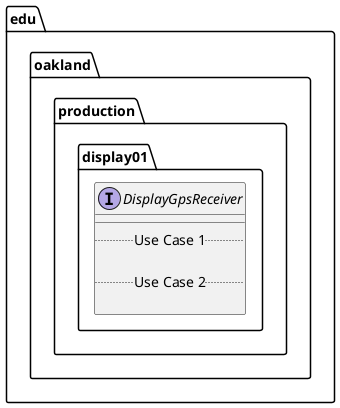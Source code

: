 @startuml DisplayGpsReceiver

package edu.oakland.production.display01 {
    interface DisplayGpsReceiver {
        __
        .. Use Case 1 ..

        .. Use Case 2 ..

    }
}

@enduml